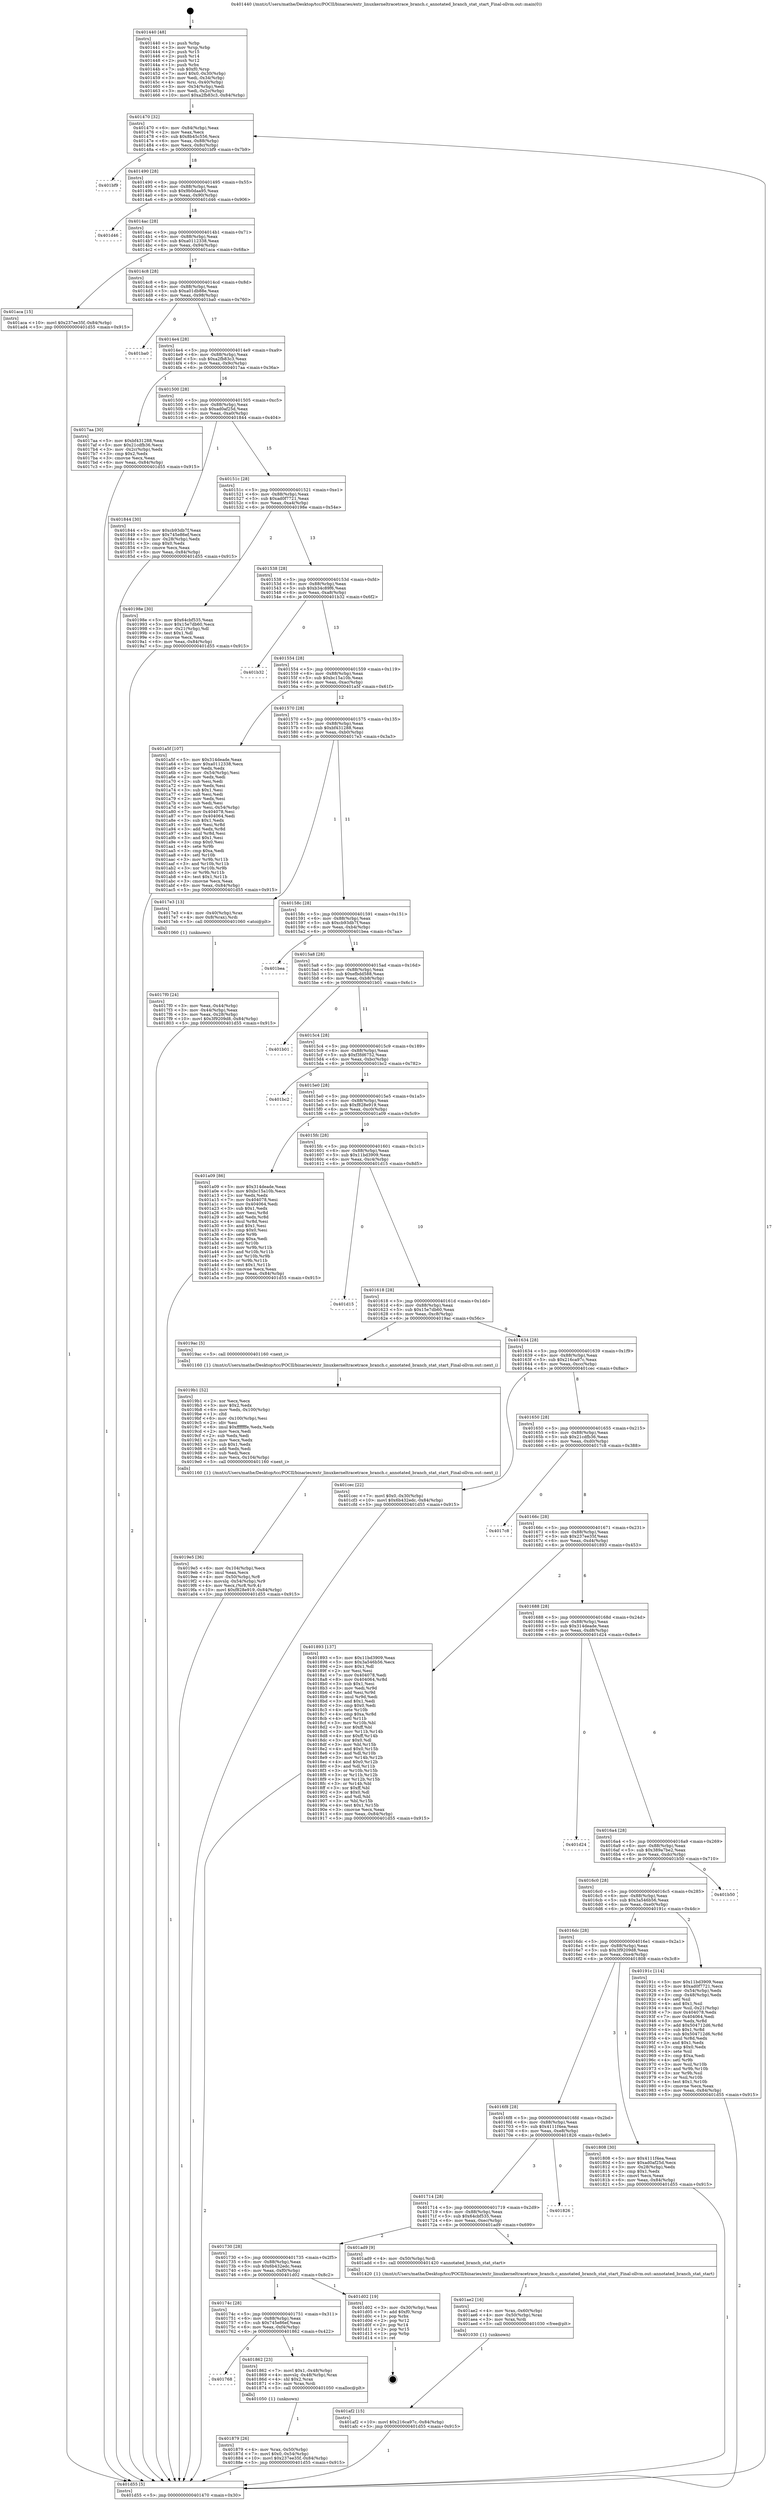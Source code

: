 digraph "0x401440" {
  label = "0x401440 (/mnt/c/Users/mathe/Desktop/tcc/POCII/binaries/extr_linuxkerneltracetrace_branch.c_annotated_branch_stat_start_Final-ollvm.out::main(0))"
  labelloc = "t"
  node[shape=record]

  Entry [label="",width=0.3,height=0.3,shape=circle,fillcolor=black,style=filled]
  "0x401470" [label="{
     0x401470 [32]\l
     | [instrs]\l
     &nbsp;&nbsp;0x401470 \<+6\>: mov -0x84(%rbp),%eax\l
     &nbsp;&nbsp;0x401476 \<+2\>: mov %eax,%ecx\l
     &nbsp;&nbsp;0x401478 \<+6\>: sub $0x8b45c556,%ecx\l
     &nbsp;&nbsp;0x40147e \<+6\>: mov %eax,-0x88(%rbp)\l
     &nbsp;&nbsp;0x401484 \<+6\>: mov %ecx,-0x8c(%rbp)\l
     &nbsp;&nbsp;0x40148a \<+6\>: je 0000000000401bf9 \<main+0x7b9\>\l
  }"]
  "0x401bf9" [label="{
     0x401bf9\l
  }", style=dashed]
  "0x401490" [label="{
     0x401490 [28]\l
     | [instrs]\l
     &nbsp;&nbsp;0x401490 \<+5\>: jmp 0000000000401495 \<main+0x55\>\l
     &nbsp;&nbsp;0x401495 \<+6\>: mov -0x88(%rbp),%eax\l
     &nbsp;&nbsp;0x40149b \<+5\>: sub $0x9b0daa95,%eax\l
     &nbsp;&nbsp;0x4014a0 \<+6\>: mov %eax,-0x90(%rbp)\l
     &nbsp;&nbsp;0x4014a6 \<+6\>: je 0000000000401d46 \<main+0x906\>\l
  }"]
  Exit [label="",width=0.3,height=0.3,shape=circle,fillcolor=black,style=filled,peripheries=2]
  "0x401d46" [label="{
     0x401d46\l
  }", style=dashed]
  "0x4014ac" [label="{
     0x4014ac [28]\l
     | [instrs]\l
     &nbsp;&nbsp;0x4014ac \<+5\>: jmp 00000000004014b1 \<main+0x71\>\l
     &nbsp;&nbsp;0x4014b1 \<+6\>: mov -0x88(%rbp),%eax\l
     &nbsp;&nbsp;0x4014b7 \<+5\>: sub $0xa0112338,%eax\l
     &nbsp;&nbsp;0x4014bc \<+6\>: mov %eax,-0x94(%rbp)\l
     &nbsp;&nbsp;0x4014c2 \<+6\>: je 0000000000401aca \<main+0x68a\>\l
  }"]
  "0x401af2" [label="{
     0x401af2 [15]\l
     | [instrs]\l
     &nbsp;&nbsp;0x401af2 \<+10\>: movl $0x216ca97c,-0x84(%rbp)\l
     &nbsp;&nbsp;0x401afc \<+5\>: jmp 0000000000401d55 \<main+0x915\>\l
  }"]
  "0x401aca" [label="{
     0x401aca [15]\l
     | [instrs]\l
     &nbsp;&nbsp;0x401aca \<+10\>: movl $0x237ee35f,-0x84(%rbp)\l
     &nbsp;&nbsp;0x401ad4 \<+5\>: jmp 0000000000401d55 \<main+0x915\>\l
  }"]
  "0x4014c8" [label="{
     0x4014c8 [28]\l
     | [instrs]\l
     &nbsp;&nbsp;0x4014c8 \<+5\>: jmp 00000000004014cd \<main+0x8d\>\l
     &nbsp;&nbsp;0x4014cd \<+6\>: mov -0x88(%rbp),%eax\l
     &nbsp;&nbsp;0x4014d3 \<+5\>: sub $0xa01db88e,%eax\l
     &nbsp;&nbsp;0x4014d8 \<+6\>: mov %eax,-0x98(%rbp)\l
     &nbsp;&nbsp;0x4014de \<+6\>: je 0000000000401ba0 \<main+0x760\>\l
  }"]
  "0x401ae2" [label="{
     0x401ae2 [16]\l
     | [instrs]\l
     &nbsp;&nbsp;0x401ae2 \<+4\>: mov %rax,-0x60(%rbp)\l
     &nbsp;&nbsp;0x401ae6 \<+4\>: mov -0x50(%rbp),%rax\l
     &nbsp;&nbsp;0x401aea \<+3\>: mov %rax,%rdi\l
     &nbsp;&nbsp;0x401aed \<+5\>: call 0000000000401030 \<free@plt\>\l
     | [calls]\l
     &nbsp;&nbsp;0x401030 \{1\} (unknown)\l
  }"]
  "0x401ba0" [label="{
     0x401ba0\l
  }", style=dashed]
  "0x4014e4" [label="{
     0x4014e4 [28]\l
     | [instrs]\l
     &nbsp;&nbsp;0x4014e4 \<+5\>: jmp 00000000004014e9 \<main+0xa9\>\l
     &nbsp;&nbsp;0x4014e9 \<+6\>: mov -0x88(%rbp),%eax\l
     &nbsp;&nbsp;0x4014ef \<+5\>: sub $0xa2fb83c3,%eax\l
     &nbsp;&nbsp;0x4014f4 \<+6\>: mov %eax,-0x9c(%rbp)\l
     &nbsp;&nbsp;0x4014fa \<+6\>: je 00000000004017aa \<main+0x36a\>\l
  }"]
  "0x4019e5" [label="{
     0x4019e5 [36]\l
     | [instrs]\l
     &nbsp;&nbsp;0x4019e5 \<+6\>: mov -0x104(%rbp),%ecx\l
     &nbsp;&nbsp;0x4019eb \<+3\>: imul %eax,%ecx\l
     &nbsp;&nbsp;0x4019ee \<+4\>: mov -0x50(%rbp),%r8\l
     &nbsp;&nbsp;0x4019f2 \<+4\>: movslq -0x54(%rbp),%r9\l
     &nbsp;&nbsp;0x4019f6 \<+4\>: mov %ecx,(%r8,%r9,4)\l
     &nbsp;&nbsp;0x4019fa \<+10\>: movl $0xf828e919,-0x84(%rbp)\l
     &nbsp;&nbsp;0x401a04 \<+5\>: jmp 0000000000401d55 \<main+0x915\>\l
  }"]
  "0x4017aa" [label="{
     0x4017aa [30]\l
     | [instrs]\l
     &nbsp;&nbsp;0x4017aa \<+5\>: mov $0xbf431288,%eax\l
     &nbsp;&nbsp;0x4017af \<+5\>: mov $0x21cdfb36,%ecx\l
     &nbsp;&nbsp;0x4017b4 \<+3\>: mov -0x2c(%rbp),%edx\l
     &nbsp;&nbsp;0x4017b7 \<+3\>: cmp $0x2,%edx\l
     &nbsp;&nbsp;0x4017ba \<+3\>: cmovne %ecx,%eax\l
     &nbsp;&nbsp;0x4017bd \<+6\>: mov %eax,-0x84(%rbp)\l
     &nbsp;&nbsp;0x4017c3 \<+5\>: jmp 0000000000401d55 \<main+0x915\>\l
  }"]
  "0x401500" [label="{
     0x401500 [28]\l
     | [instrs]\l
     &nbsp;&nbsp;0x401500 \<+5\>: jmp 0000000000401505 \<main+0xc5\>\l
     &nbsp;&nbsp;0x401505 \<+6\>: mov -0x88(%rbp),%eax\l
     &nbsp;&nbsp;0x40150b \<+5\>: sub $0xad0af25d,%eax\l
     &nbsp;&nbsp;0x401510 \<+6\>: mov %eax,-0xa0(%rbp)\l
     &nbsp;&nbsp;0x401516 \<+6\>: je 0000000000401844 \<main+0x404\>\l
  }"]
  "0x401d55" [label="{
     0x401d55 [5]\l
     | [instrs]\l
     &nbsp;&nbsp;0x401d55 \<+5\>: jmp 0000000000401470 \<main+0x30\>\l
  }"]
  "0x401440" [label="{
     0x401440 [48]\l
     | [instrs]\l
     &nbsp;&nbsp;0x401440 \<+1\>: push %rbp\l
     &nbsp;&nbsp;0x401441 \<+3\>: mov %rsp,%rbp\l
     &nbsp;&nbsp;0x401444 \<+2\>: push %r15\l
     &nbsp;&nbsp;0x401446 \<+2\>: push %r14\l
     &nbsp;&nbsp;0x401448 \<+2\>: push %r12\l
     &nbsp;&nbsp;0x40144a \<+1\>: push %rbx\l
     &nbsp;&nbsp;0x40144b \<+7\>: sub $0xf0,%rsp\l
     &nbsp;&nbsp;0x401452 \<+7\>: movl $0x0,-0x30(%rbp)\l
     &nbsp;&nbsp;0x401459 \<+3\>: mov %edi,-0x34(%rbp)\l
     &nbsp;&nbsp;0x40145c \<+4\>: mov %rsi,-0x40(%rbp)\l
     &nbsp;&nbsp;0x401460 \<+3\>: mov -0x34(%rbp),%edi\l
     &nbsp;&nbsp;0x401463 \<+3\>: mov %edi,-0x2c(%rbp)\l
     &nbsp;&nbsp;0x401466 \<+10\>: movl $0xa2fb83c3,-0x84(%rbp)\l
  }"]
  "0x4019b1" [label="{
     0x4019b1 [52]\l
     | [instrs]\l
     &nbsp;&nbsp;0x4019b1 \<+2\>: xor %ecx,%ecx\l
     &nbsp;&nbsp;0x4019b3 \<+5\>: mov $0x2,%edx\l
     &nbsp;&nbsp;0x4019b8 \<+6\>: mov %edx,-0x100(%rbp)\l
     &nbsp;&nbsp;0x4019be \<+1\>: cltd\l
     &nbsp;&nbsp;0x4019bf \<+6\>: mov -0x100(%rbp),%esi\l
     &nbsp;&nbsp;0x4019c5 \<+2\>: idiv %esi\l
     &nbsp;&nbsp;0x4019c7 \<+6\>: imul $0xfffffffe,%edx,%edx\l
     &nbsp;&nbsp;0x4019cd \<+2\>: mov %ecx,%edi\l
     &nbsp;&nbsp;0x4019cf \<+2\>: sub %edx,%edi\l
     &nbsp;&nbsp;0x4019d1 \<+2\>: mov %ecx,%edx\l
     &nbsp;&nbsp;0x4019d3 \<+3\>: sub $0x1,%edx\l
     &nbsp;&nbsp;0x4019d6 \<+2\>: add %edx,%edi\l
     &nbsp;&nbsp;0x4019d8 \<+2\>: sub %edi,%ecx\l
     &nbsp;&nbsp;0x4019da \<+6\>: mov %ecx,-0x104(%rbp)\l
     &nbsp;&nbsp;0x4019e0 \<+5\>: call 0000000000401160 \<next_i\>\l
     | [calls]\l
     &nbsp;&nbsp;0x401160 \{1\} (/mnt/c/Users/mathe/Desktop/tcc/POCII/binaries/extr_linuxkerneltracetrace_branch.c_annotated_branch_stat_start_Final-ollvm.out::next_i)\l
  }"]
  "0x401844" [label="{
     0x401844 [30]\l
     | [instrs]\l
     &nbsp;&nbsp;0x401844 \<+5\>: mov $0xcb93db7f,%eax\l
     &nbsp;&nbsp;0x401849 \<+5\>: mov $0x745e86ef,%ecx\l
     &nbsp;&nbsp;0x40184e \<+3\>: mov -0x28(%rbp),%edx\l
     &nbsp;&nbsp;0x401851 \<+3\>: cmp $0x0,%edx\l
     &nbsp;&nbsp;0x401854 \<+3\>: cmove %ecx,%eax\l
     &nbsp;&nbsp;0x401857 \<+6\>: mov %eax,-0x84(%rbp)\l
     &nbsp;&nbsp;0x40185d \<+5\>: jmp 0000000000401d55 \<main+0x915\>\l
  }"]
  "0x40151c" [label="{
     0x40151c [28]\l
     | [instrs]\l
     &nbsp;&nbsp;0x40151c \<+5\>: jmp 0000000000401521 \<main+0xe1\>\l
     &nbsp;&nbsp;0x401521 \<+6\>: mov -0x88(%rbp),%eax\l
     &nbsp;&nbsp;0x401527 \<+5\>: sub $0xad0f7721,%eax\l
     &nbsp;&nbsp;0x40152c \<+6\>: mov %eax,-0xa4(%rbp)\l
     &nbsp;&nbsp;0x401532 \<+6\>: je 000000000040198e \<main+0x54e\>\l
  }"]
  "0x401879" [label="{
     0x401879 [26]\l
     | [instrs]\l
     &nbsp;&nbsp;0x401879 \<+4\>: mov %rax,-0x50(%rbp)\l
     &nbsp;&nbsp;0x40187d \<+7\>: movl $0x0,-0x54(%rbp)\l
     &nbsp;&nbsp;0x401884 \<+10\>: movl $0x237ee35f,-0x84(%rbp)\l
     &nbsp;&nbsp;0x40188e \<+5\>: jmp 0000000000401d55 \<main+0x915\>\l
  }"]
  "0x40198e" [label="{
     0x40198e [30]\l
     | [instrs]\l
     &nbsp;&nbsp;0x40198e \<+5\>: mov $0x64cbf535,%eax\l
     &nbsp;&nbsp;0x401993 \<+5\>: mov $0x15e7db60,%ecx\l
     &nbsp;&nbsp;0x401998 \<+3\>: mov -0x21(%rbp),%dl\l
     &nbsp;&nbsp;0x40199b \<+3\>: test $0x1,%dl\l
     &nbsp;&nbsp;0x40199e \<+3\>: cmovne %ecx,%eax\l
     &nbsp;&nbsp;0x4019a1 \<+6\>: mov %eax,-0x84(%rbp)\l
     &nbsp;&nbsp;0x4019a7 \<+5\>: jmp 0000000000401d55 \<main+0x915\>\l
  }"]
  "0x401538" [label="{
     0x401538 [28]\l
     | [instrs]\l
     &nbsp;&nbsp;0x401538 \<+5\>: jmp 000000000040153d \<main+0xfd\>\l
     &nbsp;&nbsp;0x40153d \<+6\>: mov -0x88(%rbp),%eax\l
     &nbsp;&nbsp;0x401543 \<+5\>: sub $0xb34c89f6,%eax\l
     &nbsp;&nbsp;0x401548 \<+6\>: mov %eax,-0xa8(%rbp)\l
     &nbsp;&nbsp;0x40154e \<+6\>: je 0000000000401b32 \<main+0x6f2\>\l
  }"]
  "0x401768" [label="{
     0x401768\l
  }", style=dashed]
  "0x401b32" [label="{
     0x401b32\l
  }", style=dashed]
  "0x401554" [label="{
     0x401554 [28]\l
     | [instrs]\l
     &nbsp;&nbsp;0x401554 \<+5\>: jmp 0000000000401559 \<main+0x119\>\l
     &nbsp;&nbsp;0x401559 \<+6\>: mov -0x88(%rbp),%eax\l
     &nbsp;&nbsp;0x40155f \<+5\>: sub $0xbc15a10b,%eax\l
     &nbsp;&nbsp;0x401564 \<+6\>: mov %eax,-0xac(%rbp)\l
     &nbsp;&nbsp;0x40156a \<+6\>: je 0000000000401a5f \<main+0x61f\>\l
  }"]
  "0x401862" [label="{
     0x401862 [23]\l
     | [instrs]\l
     &nbsp;&nbsp;0x401862 \<+7\>: movl $0x1,-0x48(%rbp)\l
     &nbsp;&nbsp;0x401869 \<+4\>: movslq -0x48(%rbp),%rax\l
     &nbsp;&nbsp;0x40186d \<+4\>: shl $0x2,%rax\l
     &nbsp;&nbsp;0x401871 \<+3\>: mov %rax,%rdi\l
     &nbsp;&nbsp;0x401874 \<+5\>: call 0000000000401050 \<malloc@plt\>\l
     | [calls]\l
     &nbsp;&nbsp;0x401050 \{1\} (unknown)\l
  }"]
  "0x401a5f" [label="{
     0x401a5f [107]\l
     | [instrs]\l
     &nbsp;&nbsp;0x401a5f \<+5\>: mov $0x314deade,%eax\l
     &nbsp;&nbsp;0x401a64 \<+5\>: mov $0xa0112338,%ecx\l
     &nbsp;&nbsp;0x401a69 \<+2\>: xor %edx,%edx\l
     &nbsp;&nbsp;0x401a6b \<+3\>: mov -0x54(%rbp),%esi\l
     &nbsp;&nbsp;0x401a6e \<+2\>: mov %edx,%edi\l
     &nbsp;&nbsp;0x401a70 \<+2\>: sub %esi,%edi\l
     &nbsp;&nbsp;0x401a72 \<+2\>: mov %edx,%esi\l
     &nbsp;&nbsp;0x401a74 \<+3\>: sub $0x1,%esi\l
     &nbsp;&nbsp;0x401a77 \<+2\>: add %esi,%edi\l
     &nbsp;&nbsp;0x401a79 \<+2\>: mov %edx,%esi\l
     &nbsp;&nbsp;0x401a7b \<+2\>: sub %edi,%esi\l
     &nbsp;&nbsp;0x401a7d \<+3\>: mov %esi,-0x54(%rbp)\l
     &nbsp;&nbsp;0x401a80 \<+7\>: mov 0x404078,%esi\l
     &nbsp;&nbsp;0x401a87 \<+7\>: mov 0x404064,%edi\l
     &nbsp;&nbsp;0x401a8e \<+3\>: sub $0x1,%edx\l
     &nbsp;&nbsp;0x401a91 \<+3\>: mov %esi,%r8d\l
     &nbsp;&nbsp;0x401a94 \<+3\>: add %edx,%r8d\l
     &nbsp;&nbsp;0x401a97 \<+4\>: imul %r8d,%esi\l
     &nbsp;&nbsp;0x401a9b \<+3\>: and $0x1,%esi\l
     &nbsp;&nbsp;0x401a9e \<+3\>: cmp $0x0,%esi\l
     &nbsp;&nbsp;0x401aa1 \<+4\>: sete %r9b\l
     &nbsp;&nbsp;0x401aa5 \<+3\>: cmp $0xa,%edi\l
     &nbsp;&nbsp;0x401aa8 \<+4\>: setl %r10b\l
     &nbsp;&nbsp;0x401aac \<+3\>: mov %r9b,%r11b\l
     &nbsp;&nbsp;0x401aaf \<+3\>: and %r10b,%r11b\l
     &nbsp;&nbsp;0x401ab2 \<+3\>: xor %r10b,%r9b\l
     &nbsp;&nbsp;0x401ab5 \<+3\>: or %r9b,%r11b\l
     &nbsp;&nbsp;0x401ab8 \<+4\>: test $0x1,%r11b\l
     &nbsp;&nbsp;0x401abc \<+3\>: cmovne %ecx,%eax\l
     &nbsp;&nbsp;0x401abf \<+6\>: mov %eax,-0x84(%rbp)\l
     &nbsp;&nbsp;0x401ac5 \<+5\>: jmp 0000000000401d55 \<main+0x915\>\l
  }"]
  "0x401570" [label="{
     0x401570 [28]\l
     | [instrs]\l
     &nbsp;&nbsp;0x401570 \<+5\>: jmp 0000000000401575 \<main+0x135\>\l
     &nbsp;&nbsp;0x401575 \<+6\>: mov -0x88(%rbp),%eax\l
     &nbsp;&nbsp;0x40157b \<+5\>: sub $0xbf431288,%eax\l
     &nbsp;&nbsp;0x401580 \<+6\>: mov %eax,-0xb0(%rbp)\l
     &nbsp;&nbsp;0x401586 \<+6\>: je 00000000004017e3 \<main+0x3a3\>\l
  }"]
  "0x40174c" [label="{
     0x40174c [28]\l
     | [instrs]\l
     &nbsp;&nbsp;0x40174c \<+5\>: jmp 0000000000401751 \<main+0x311\>\l
     &nbsp;&nbsp;0x401751 \<+6\>: mov -0x88(%rbp),%eax\l
     &nbsp;&nbsp;0x401757 \<+5\>: sub $0x745e86ef,%eax\l
     &nbsp;&nbsp;0x40175c \<+6\>: mov %eax,-0xf4(%rbp)\l
     &nbsp;&nbsp;0x401762 \<+6\>: je 0000000000401862 \<main+0x422\>\l
  }"]
  "0x4017e3" [label="{
     0x4017e3 [13]\l
     | [instrs]\l
     &nbsp;&nbsp;0x4017e3 \<+4\>: mov -0x40(%rbp),%rax\l
     &nbsp;&nbsp;0x4017e7 \<+4\>: mov 0x8(%rax),%rdi\l
     &nbsp;&nbsp;0x4017eb \<+5\>: call 0000000000401060 \<atoi@plt\>\l
     | [calls]\l
     &nbsp;&nbsp;0x401060 \{1\} (unknown)\l
  }"]
  "0x40158c" [label="{
     0x40158c [28]\l
     | [instrs]\l
     &nbsp;&nbsp;0x40158c \<+5\>: jmp 0000000000401591 \<main+0x151\>\l
     &nbsp;&nbsp;0x401591 \<+6\>: mov -0x88(%rbp),%eax\l
     &nbsp;&nbsp;0x401597 \<+5\>: sub $0xcb93db7f,%eax\l
     &nbsp;&nbsp;0x40159c \<+6\>: mov %eax,-0xb4(%rbp)\l
     &nbsp;&nbsp;0x4015a2 \<+6\>: je 0000000000401bea \<main+0x7aa\>\l
  }"]
  "0x4017f0" [label="{
     0x4017f0 [24]\l
     | [instrs]\l
     &nbsp;&nbsp;0x4017f0 \<+3\>: mov %eax,-0x44(%rbp)\l
     &nbsp;&nbsp;0x4017f3 \<+3\>: mov -0x44(%rbp),%eax\l
     &nbsp;&nbsp;0x4017f6 \<+3\>: mov %eax,-0x28(%rbp)\l
     &nbsp;&nbsp;0x4017f9 \<+10\>: movl $0x3f9209d8,-0x84(%rbp)\l
     &nbsp;&nbsp;0x401803 \<+5\>: jmp 0000000000401d55 \<main+0x915\>\l
  }"]
  "0x401d02" [label="{
     0x401d02 [19]\l
     | [instrs]\l
     &nbsp;&nbsp;0x401d02 \<+3\>: mov -0x30(%rbp),%eax\l
     &nbsp;&nbsp;0x401d05 \<+7\>: add $0xf0,%rsp\l
     &nbsp;&nbsp;0x401d0c \<+1\>: pop %rbx\l
     &nbsp;&nbsp;0x401d0d \<+2\>: pop %r12\l
     &nbsp;&nbsp;0x401d0f \<+2\>: pop %r14\l
     &nbsp;&nbsp;0x401d11 \<+2\>: pop %r15\l
     &nbsp;&nbsp;0x401d13 \<+1\>: pop %rbp\l
     &nbsp;&nbsp;0x401d14 \<+1\>: ret\l
  }"]
  "0x401bea" [label="{
     0x401bea\l
  }", style=dashed]
  "0x4015a8" [label="{
     0x4015a8 [28]\l
     | [instrs]\l
     &nbsp;&nbsp;0x4015a8 \<+5\>: jmp 00000000004015ad \<main+0x16d\>\l
     &nbsp;&nbsp;0x4015ad \<+6\>: mov -0x88(%rbp),%eax\l
     &nbsp;&nbsp;0x4015b3 \<+5\>: sub $0xefbdd588,%eax\l
     &nbsp;&nbsp;0x4015b8 \<+6\>: mov %eax,-0xb8(%rbp)\l
     &nbsp;&nbsp;0x4015be \<+6\>: je 0000000000401b01 \<main+0x6c1\>\l
  }"]
  "0x401730" [label="{
     0x401730 [28]\l
     | [instrs]\l
     &nbsp;&nbsp;0x401730 \<+5\>: jmp 0000000000401735 \<main+0x2f5\>\l
     &nbsp;&nbsp;0x401735 \<+6\>: mov -0x88(%rbp),%eax\l
     &nbsp;&nbsp;0x40173b \<+5\>: sub $0x6b432edc,%eax\l
     &nbsp;&nbsp;0x401740 \<+6\>: mov %eax,-0xf0(%rbp)\l
     &nbsp;&nbsp;0x401746 \<+6\>: je 0000000000401d02 \<main+0x8c2\>\l
  }"]
  "0x401b01" [label="{
     0x401b01\l
  }", style=dashed]
  "0x4015c4" [label="{
     0x4015c4 [28]\l
     | [instrs]\l
     &nbsp;&nbsp;0x4015c4 \<+5\>: jmp 00000000004015c9 \<main+0x189\>\l
     &nbsp;&nbsp;0x4015c9 \<+6\>: mov -0x88(%rbp),%eax\l
     &nbsp;&nbsp;0x4015cf \<+5\>: sub $0xf3fd6752,%eax\l
     &nbsp;&nbsp;0x4015d4 \<+6\>: mov %eax,-0xbc(%rbp)\l
     &nbsp;&nbsp;0x4015da \<+6\>: je 0000000000401bc2 \<main+0x782\>\l
  }"]
  "0x401ad9" [label="{
     0x401ad9 [9]\l
     | [instrs]\l
     &nbsp;&nbsp;0x401ad9 \<+4\>: mov -0x50(%rbp),%rdi\l
     &nbsp;&nbsp;0x401add \<+5\>: call 0000000000401420 \<annotated_branch_stat_start\>\l
     | [calls]\l
     &nbsp;&nbsp;0x401420 \{1\} (/mnt/c/Users/mathe/Desktop/tcc/POCII/binaries/extr_linuxkerneltracetrace_branch.c_annotated_branch_stat_start_Final-ollvm.out::annotated_branch_stat_start)\l
  }"]
  "0x401bc2" [label="{
     0x401bc2\l
  }", style=dashed]
  "0x4015e0" [label="{
     0x4015e0 [28]\l
     | [instrs]\l
     &nbsp;&nbsp;0x4015e0 \<+5\>: jmp 00000000004015e5 \<main+0x1a5\>\l
     &nbsp;&nbsp;0x4015e5 \<+6\>: mov -0x88(%rbp),%eax\l
     &nbsp;&nbsp;0x4015eb \<+5\>: sub $0xf828e919,%eax\l
     &nbsp;&nbsp;0x4015f0 \<+6\>: mov %eax,-0xc0(%rbp)\l
     &nbsp;&nbsp;0x4015f6 \<+6\>: je 0000000000401a09 \<main+0x5c9\>\l
  }"]
  "0x401714" [label="{
     0x401714 [28]\l
     | [instrs]\l
     &nbsp;&nbsp;0x401714 \<+5\>: jmp 0000000000401719 \<main+0x2d9\>\l
     &nbsp;&nbsp;0x401719 \<+6\>: mov -0x88(%rbp),%eax\l
     &nbsp;&nbsp;0x40171f \<+5\>: sub $0x64cbf535,%eax\l
     &nbsp;&nbsp;0x401724 \<+6\>: mov %eax,-0xec(%rbp)\l
     &nbsp;&nbsp;0x40172a \<+6\>: je 0000000000401ad9 \<main+0x699\>\l
  }"]
  "0x401a09" [label="{
     0x401a09 [86]\l
     | [instrs]\l
     &nbsp;&nbsp;0x401a09 \<+5\>: mov $0x314deade,%eax\l
     &nbsp;&nbsp;0x401a0e \<+5\>: mov $0xbc15a10b,%ecx\l
     &nbsp;&nbsp;0x401a13 \<+2\>: xor %edx,%edx\l
     &nbsp;&nbsp;0x401a15 \<+7\>: mov 0x404078,%esi\l
     &nbsp;&nbsp;0x401a1c \<+7\>: mov 0x404064,%edi\l
     &nbsp;&nbsp;0x401a23 \<+3\>: sub $0x1,%edx\l
     &nbsp;&nbsp;0x401a26 \<+3\>: mov %esi,%r8d\l
     &nbsp;&nbsp;0x401a29 \<+3\>: add %edx,%r8d\l
     &nbsp;&nbsp;0x401a2c \<+4\>: imul %r8d,%esi\l
     &nbsp;&nbsp;0x401a30 \<+3\>: and $0x1,%esi\l
     &nbsp;&nbsp;0x401a33 \<+3\>: cmp $0x0,%esi\l
     &nbsp;&nbsp;0x401a36 \<+4\>: sete %r9b\l
     &nbsp;&nbsp;0x401a3a \<+3\>: cmp $0xa,%edi\l
     &nbsp;&nbsp;0x401a3d \<+4\>: setl %r10b\l
     &nbsp;&nbsp;0x401a41 \<+3\>: mov %r9b,%r11b\l
     &nbsp;&nbsp;0x401a44 \<+3\>: and %r10b,%r11b\l
     &nbsp;&nbsp;0x401a47 \<+3\>: xor %r10b,%r9b\l
     &nbsp;&nbsp;0x401a4a \<+3\>: or %r9b,%r11b\l
     &nbsp;&nbsp;0x401a4d \<+4\>: test $0x1,%r11b\l
     &nbsp;&nbsp;0x401a51 \<+3\>: cmovne %ecx,%eax\l
     &nbsp;&nbsp;0x401a54 \<+6\>: mov %eax,-0x84(%rbp)\l
     &nbsp;&nbsp;0x401a5a \<+5\>: jmp 0000000000401d55 \<main+0x915\>\l
  }"]
  "0x4015fc" [label="{
     0x4015fc [28]\l
     | [instrs]\l
     &nbsp;&nbsp;0x4015fc \<+5\>: jmp 0000000000401601 \<main+0x1c1\>\l
     &nbsp;&nbsp;0x401601 \<+6\>: mov -0x88(%rbp),%eax\l
     &nbsp;&nbsp;0x401607 \<+5\>: sub $0x11bd3909,%eax\l
     &nbsp;&nbsp;0x40160c \<+6\>: mov %eax,-0xc4(%rbp)\l
     &nbsp;&nbsp;0x401612 \<+6\>: je 0000000000401d15 \<main+0x8d5\>\l
  }"]
  "0x401826" [label="{
     0x401826\l
  }", style=dashed]
  "0x401d15" [label="{
     0x401d15\l
  }", style=dashed]
  "0x401618" [label="{
     0x401618 [28]\l
     | [instrs]\l
     &nbsp;&nbsp;0x401618 \<+5\>: jmp 000000000040161d \<main+0x1dd\>\l
     &nbsp;&nbsp;0x40161d \<+6\>: mov -0x88(%rbp),%eax\l
     &nbsp;&nbsp;0x401623 \<+5\>: sub $0x15e7db60,%eax\l
     &nbsp;&nbsp;0x401628 \<+6\>: mov %eax,-0xc8(%rbp)\l
     &nbsp;&nbsp;0x40162e \<+6\>: je 00000000004019ac \<main+0x56c\>\l
  }"]
  "0x4016f8" [label="{
     0x4016f8 [28]\l
     | [instrs]\l
     &nbsp;&nbsp;0x4016f8 \<+5\>: jmp 00000000004016fd \<main+0x2bd\>\l
     &nbsp;&nbsp;0x4016fd \<+6\>: mov -0x88(%rbp),%eax\l
     &nbsp;&nbsp;0x401703 \<+5\>: sub $0x4111f4ea,%eax\l
     &nbsp;&nbsp;0x401708 \<+6\>: mov %eax,-0xe8(%rbp)\l
     &nbsp;&nbsp;0x40170e \<+6\>: je 0000000000401826 \<main+0x3e6\>\l
  }"]
  "0x4019ac" [label="{
     0x4019ac [5]\l
     | [instrs]\l
     &nbsp;&nbsp;0x4019ac \<+5\>: call 0000000000401160 \<next_i\>\l
     | [calls]\l
     &nbsp;&nbsp;0x401160 \{1\} (/mnt/c/Users/mathe/Desktop/tcc/POCII/binaries/extr_linuxkerneltracetrace_branch.c_annotated_branch_stat_start_Final-ollvm.out::next_i)\l
  }"]
  "0x401634" [label="{
     0x401634 [28]\l
     | [instrs]\l
     &nbsp;&nbsp;0x401634 \<+5\>: jmp 0000000000401639 \<main+0x1f9\>\l
     &nbsp;&nbsp;0x401639 \<+6\>: mov -0x88(%rbp),%eax\l
     &nbsp;&nbsp;0x40163f \<+5\>: sub $0x216ca97c,%eax\l
     &nbsp;&nbsp;0x401644 \<+6\>: mov %eax,-0xcc(%rbp)\l
     &nbsp;&nbsp;0x40164a \<+6\>: je 0000000000401cec \<main+0x8ac\>\l
  }"]
  "0x401808" [label="{
     0x401808 [30]\l
     | [instrs]\l
     &nbsp;&nbsp;0x401808 \<+5\>: mov $0x4111f4ea,%eax\l
     &nbsp;&nbsp;0x40180d \<+5\>: mov $0xad0af25d,%ecx\l
     &nbsp;&nbsp;0x401812 \<+3\>: mov -0x28(%rbp),%edx\l
     &nbsp;&nbsp;0x401815 \<+3\>: cmp $0x1,%edx\l
     &nbsp;&nbsp;0x401818 \<+3\>: cmovl %ecx,%eax\l
     &nbsp;&nbsp;0x40181b \<+6\>: mov %eax,-0x84(%rbp)\l
     &nbsp;&nbsp;0x401821 \<+5\>: jmp 0000000000401d55 \<main+0x915\>\l
  }"]
  "0x401cec" [label="{
     0x401cec [22]\l
     | [instrs]\l
     &nbsp;&nbsp;0x401cec \<+7\>: movl $0x0,-0x30(%rbp)\l
     &nbsp;&nbsp;0x401cf3 \<+10\>: movl $0x6b432edc,-0x84(%rbp)\l
     &nbsp;&nbsp;0x401cfd \<+5\>: jmp 0000000000401d55 \<main+0x915\>\l
  }"]
  "0x401650" [label="{
     0x401650 [28]\l
     | [instrs]\l
     &nbsp;&nbsp;0x401650 \<+5\>: jmp 0000000000401655 \<main+0x215\>\l
     &nbsp;&nbsp;0x401655 \<+6\>: mov -0x88(%rbp),%eax\l
     &nbsp;&nbsp;0x40165b \<+5\>: sub $0x21cdfb36,%eax\l
     &nbsp;&nbsp;0x401660 \<+6\>: mov %eax,-0xd0(%rbp)\l
     &nbsp;&nbsp;0x401666 \<+6\>: je 00000000004017c8 \<main+0x388\>\l
  }"]
  "0x4016dc" [label="{
     0x4016dc [28]\l
     | [instrs]\l
     &nbsp;&nbsp;0x4016dc \<+5\>: jmp 00000000004016e1 \<main+0x2a1\>\l
     &nbsp;&nbsp;0x4016e1 \<+6\>: mov -0x88(%rbp),%eax\l
     &nbsp;&nbsp;0x4016e7 \<+5\>: sub $0x3f9209d8,%eax\l
     &nbsp;&nbsp;0x4016ec \<+6\>: mov %eax,-0xe4(%rbp)\l
     &nbsp;&nbsp;0x4016f2 \<+6\>: je 0000000000401808 \<main+0x3c8\>\l
  }"]
  "0x4017c8" [label="{
     0x4017c8\l
  }", style=dashed]
  "0x40166c" [label="{
     0x40166c [28]\l
     | [instrs]\l
     &nbsp;&nbsp;0x40166c \<+5\>: jmp 0000000000401671 \<main+0x231\>\l
     &nbsp;&nbsp;0x401671 \<+6\>: mov -0x88(%rbp),%eax\l
     &nbsp;&nbsp;0x401677 \<+5\>: sub $0x237ee35f,%eax\l
     &nbsp;&nbsp;0x40167c \<+6\>: mov %eax,-0xd4(%rbp)\l
     &nbsp;&nbsp;0x401682 \<+6\>: je 0000000000401893 \<main+0x453\>\l
  }"]
  "0x40191c" [label="{
     0x40191c [114]\l
     | [instrs]\l
     &nbsp;&nbsp;0x40191c \<+5\>: mov $0x11bd3909,%eax\l
     &nbsp;&nbsp;0x401921 \<+5\>: mov $0xad0f7721,%ecx\l
     &nbsp;&nbsp;0x401926 \<+3\>: mov -0x54(%rbp),%edx\l
     &nbsp;&nbsp;0x401929 \<+3\>: cmp -0x48(%rbp),%edx\l
     &nbsp;&nbsp;0x40192c \<+4\>: setl %sil\l
     &nbsp;&nbsp;0x401930 \<+4\>: and $0x1,%sil\l
     &nbsp;&nbsp;0x401934 \<+4\>: mov %sil,-0x21(%rbp)\l
     &nbsp;&nbsp;0x401938 \<+7\>: mov 0x404078,%edx\l
     &nbsp;&nbsp;0x40193f \<+7\>: mov 0x404064,%edi\l
     &nbsp;&nbsp;0x401946 \<+3\>: mov %edx,%r8d\l
     &nbsp;&nbsp;0x401949 \<+7\>: add $0x504712d6,%r8d\l
     &nbsp;&nbsp;0x401950 \<+4\>: sub $0x1,%r8d\l
     &nbsp;&nbsp;0x401954 \<+7\>: sub $0x504712d6,%r8d\l
     &nbsp;&nbsp;0x40195b \<+4\>: imul %r8d,%edx\l
     &nbsp;&nbsp;0x40195f \<+3\>: and $0x1,%edx\l
     &nbsp;&nbsp;0x401962 \<+3\>: cmp $0x0,%edx\l
     &nbsp;&nbsp;0x401965 \<+4\>: sete %sil\l
     &nbsp;&nbsp;0x401969 \<+3\>: cmp $0xa,%edi\l
     &nbsp;&nbsp;0x40196c \<+4\>: setl %r9b\l
     &nbsp;&nbsp;0x401970 \<+3\>: mov %sil,%r10b\l
     &nbsp;&nbsp;0x401973 \<+3\>: and %r9b,%r10b\l
     &nbsp;&nbsp;0x401976 \<+3\>: xor %r9b,%sil\l
     &nbsp;&nbsp;0x401979 \<+3\>: or %sil,%r10b\l
     &nbsp;&nbsp;0x40197c \<+4\>: test $0x1,%r10b\l
     &nbsp;&nbsp;0x401980 \<+3\>: cmovne %ecx,%eax\l
     &nbsp;&nbsp;0x401983 \<+6\>: mov %eax,-0x84(%rbp)\l
     &nbsp;&nbsp;0x401989 \<+5\>: jmp 0000000000401d55 \<main+0x915\>\l
  }"]
  "0x401893" [label="{
     0x401893 [137]\l
     | [instrs]\l
     &nbsp;&nbsp;0x401893 \<+5\>: mov $0x11bd3909,%eax\l
     &nbsp;&nbsp;0x401898 \<+5\>: mov $0x3a546b56,%ecx\l
     &nbsp;&nbsp;0x40189d \<+2\>: mov $0x1,%dl\l
     &nbsp;&nbsp;0x40189f \<+2\>: xor %esi,%esi\l
     &nbsp;&nbsp;0x4018a1 \<+7\>: mov 0x404078,%edi\l
     &nbsp;&nbsp;0x4018a8 \<+8\>: mov 0x404064,%r8d\l
     &nbsp;&nbsp;0x4018b0 \<+3\>: sub $0x1,%esi\l
     &nbsp;&nbsp;0x4018b3 \<+3\>: mov %edi,%r9d\l
     &nbsp;&nbsp;0x4018b6 \<+3\>: add %esi,%r9d\l
     &nbsp;&nbsp;0x4018b9 \<+4\>: imul %r9d,%edi\l
     &nbsp;&nbsp;0x4018bd \<+3\>: and $0x1,%edi\l
     &nbsp;&nbsp;0x4018c0 \<+3\>: cmp $0x0,%edi\l
     &nbsp;&nbsp;0x4018c3 \<+4\>: sete %r10b\l
     &nbsp;&nbsp;0x4018c7 \<+4\>: cmp $0xa,%r8d\l
     &nbsp;&nbsp;0x4018cb \<+4\>: setl %r11b\l
     &nbsp;&nbsp;0x4018cf \<+3\>: mov %r10b,%bl\l
     &nbsp;&nbsp;0x4018d2 \<+3\>: xor $0xff,%bl\l
     &nbsp;&nbsp;0x4018d5 \<+3\>: mov %r11b,%r14b\l
     &nbsp;&nbsp;0x4018d8 \<+4\>: xor $0xff,%r14b\l
     &nbsp;&nbsp;0x4018dc \<+3\>: xor $0x0,%dl\l
     &nbsp;&nbsp;0x4018df \<+3\>: mov %bl,%r15b\l
     &nbsp;&nbsp;0x4018e2 \<+4\>: and $0x0,%r15b\l
     &nbsp;&nbsp;0x4018e6 \<+3\>: and %dl,%r10b\l
     &nbsp;&nbsp;0x4018e9 \<+3\>: mov %r14b,%r12b\l
     &nbsp;&nbsp;0x4018ec \<+4\>: and $0x0,%r12b\l
     &nbsp;&nbsp;0x4018f0 \<+3\>: and %dl,%r11b\l
     &nbsp;&nbsp;0x4018f3 \<+3\>: or %r10b,%r15b\l
     &nbsp;&nbsp;0x4018f6 \<+3\>: or %r11b,%r12b\l
     &nbsp;&nbsp;0x4018f9 \<+3\>: xor %r12b,%r15b\l
     &nbsp;&nbsp;0x4018fc \<+3\>: or %r14b,%bl\l
     &nbsp;&nbsp;0x4018ff \<+3\>: xor $0xff,%bl\l
     &nbsp;&nbsp;0x401902 \<+3\>: or $0x0,%dl\l
     &nbsp;&nbsp;0x401905 \<+2\>: and %dl,%bl\l
     &nbsp;&nbsp;0x401907 \<+3\>: or %bl,%r15b\l
     &nbsp;&nbsp;0x40190a \<+4\>: test $0x1,%r15b\l
     &nbsp;&nbsp;0x40190e \<+3\>: cmovne %ecx,%eax\l
     &nbsp;&nbsp;0x401911 \<+6\>: mov %eax,-0x84(%rbp)\l
     &nbsp;&nbsp;0x401917 \<+5\>: jmp 0000000000401d55 \<main+0x915\>\l
  }"]
  "0x401688" [label="{
     0x401688 [28]\l
     | [instrs]\l
     &nbsp;&nbsp;0x401688 \<+5\>: jmp 000000000040168d \<main+0x24d\>\l
     &nbsp;&nbsp;0x40168d \<+6\>: mov -0x88(%rbp),%eax\l
     &nbsp;&nbsp;0x401693 \<+5\>: sub $0x314deade,%eax\l
     &nbsp;&nbsp;0x401698 \<+6\>: mov %eax,-0xd8(%rbp)\l
     &nbsp;&nbsp;0x40169e \<+6\>: je 0000000000401d24 \<main+0x8e4\>\l
  }"]
  "0x4016c0" [label="{
     0x4016c0 [28]\l
     | [instrs]\l
     &nbsp;&nbsp;0x4016c0 \<+5\>: jmp 00000000004016c5 \<main+0x285\>\l
     &nbsp;&nbsp;0x4016c5 \<+6\>: mov -0x88(%rbp),%eax\l
     &nbsp;&nbsp;0x4016cb \<+5\>: sub $0x3a546b56,%eax\l
     &nbsp;&nbsp;0x4016d0 \<+6\>: mov %eax,-0xe0(%rbp)\l
     &nbsp;&nbsp;0x4016d6 \<+6\>: je 000000000040191c \<main+0x4dc\>\l
  }"]
  "0x401d24" [label="{
     0x401d24\l
  }", style=dashed]
  "0x4016a4" [label="{
     0x4016a4 [28]\l
     | [instrs]\l
     &nbsp;&nbsp;0x4016a4 \<+5\>: jmp 00000000004016a9 \<main+0x269\>\l
     &nbsp;&nbsp;0x4016a9 \<+6\>: mov -0x88(%rbp),%eax\l
     &nbsp;&nbsp;0x4016af \<+5\>: sub $0x389a7be2,%eax\l
     &nbsp;&nbsp;0x4016b4 \<+6\>: mov %eax,-0xdc(%rbp)\l
     &nbsp;&nbsp;0x4016ba \<+6\>: je 0000000000401b50 \<main+0x710\>\l
  }"]
  "0x401b50" [label="{
     0x401b50\l
  }", style=dashed]
  Entry -> "0x401440" [label=" 1"]
  "0x401470" -> "0x401bf9" [label=" 0"]
  "0x401470" -> "0x401490" [label=" 18"]
  "0x401d02" -> Exit [label=" 1"]
  "0x401490" -> "0x401d46" [label=" 0"]
  "0x401490" -> "0x4014ac" [label=" 18"]
  "0x401cec" -> "0x401d55" [label=" 1"]
  "0x4014ac" -> "0x401aca" [label=" 1"]
  "0x4014ac" -> "0x4014c8" [label=" 17"]
  "0x401af2" -> "0x401d55" [label=" 1"]
  "0x4014c8" -> "0x401ba0" [label=" 0"]
  "0x4014c8" -> "0x4014e4" [label=" 17"]
  "0x401ae2" -> "0x401af2" [label=" 1"]
  "0x4014e4" -> "0x4017aa" [label=" 1"]
  "0x4014e4" -> "0x401500" [label=" 16"]
  "0x4017aa" -> "0x401d55" [label=" 1"]
  "0x401440" -> "0x401470" [label=" 1"]
  "0x401d55" -> "0x401470" [label=" 17"]
  "0x401ad9" -> "0x401ae2" [label=" 1"]
  "0x401500" -> "0x401844" [label=" 1"]
  "0x401500" -> "0x40151c" [label=" 15"]
  "0x401aca" -> "0x401d55" [label=" 1"]
  "0x40151c" -> "0x40198e" [label=" 2"]
  "0x40151c" -> "0x401538" [label=" 13"]
  "0x401a5f" -> "0x401d55" [label=" 1"]
  "0x401538" -> "0x401b32" [label=" 0"]
  "0x401538" -> "0x401554" [label=" 13"]
  "0x401a09" -> "0x401d55" [label=" 1"]
  "0x401554" -> "0x401a5f" [label=" 1"]
  "0x401554" -> "0x401570" [label=" 12"]
  "0x4019e5" -> "0x401d55" [label=" 1"]
  "0x401570" -> "0x4017e3" [label=" 1"]
  "0x401570" -> "0x40158c" [label=" 11"]
  "0x4017e3" -> "0x4017f0" [label=" 1"]
  "0x4017f0" -> "0x401d55" [label=" 1"]
  "0x4019ac" -> "0x4019b1" [label=" 1"]
  "0x40158c" -> "0x401bea" [label=" 0"]
  "0x40158c" -> "0x4015a8" [label=" 11"]
  "0x40198e" -> "0x401d55" [label=" 2"]
  "0x4015a8" -> "0x401b01" [label=" 0"]
  "0x4015a8" -> "0x4015c4" [label=" 11"]
  "0x401893" -> "0x401d55" [label=" 2"]
  "0x4015c4" -> "0x401bc2" [label=" 0"]
  "0x4015c4" -> "0x4015e0" [label=" 11"]
  "0x401879" -> "0x401d55" [label=" 1"]
  "0x4015e0" -> "0x401a09" [label=" 1"]
  "0x4015e0" -> "0x4015fc" [label=" 10"]
  "0x40174c" -> "0x401768" [label=" 0"]
  "0x4015fc" -> "0x401d15" [label=" 0"]
  "0x4015fc" -> "0x401618" [label=" 10"]
  "0x40174c" -> "0x401862" [label=" 1"]
  "0x401618" -> "0x4019ac" [label=" 1"]
  "0x401618" -> "0x401634" [label=" 9"]
  "0x401730" -> "0x40174c" [label=" 1"]
  "0x401634" -> "0x401cec" [label=" 1"]
  "0x401634" -> "0x401650" [label=" 8"]
  "0x401730" -> "0x401d02" [label=" 1"]
  "0x401650" -> "0x4017c8" [label=" 0"]
  "0x401650" -> "0x40166c" [label=" 8"]
  "0x401714" -> "0x401730" [label=" 2"]
  "0x40166c" -> "0x401893" [label=" 2"]
  "0x40166c" -> "0x401688" [label=" 6"]
  "0x401714" -> "0x401ad9" [label=" 1"]
  "0x401688" -> "0x401d24" [label=" 0"]
  "0x401688" -> "0x4016a4" [label=" 6"]
  "0x4016f8" -> "0x401714" [label=" 3"]
  "0x4016a4" -> "0x401b50" [label=" 0"]
  "0x4016a4" -> "0x4016c0" [label=" 6"]
  "0x401862" -> "0x401879" [label=" 1"]
  "0x4016c0" -> "0x40191c" [label=" 2"]
  "0x4016c0" -> "0x4016dc" [label=" 4"]
  "0x40191c" -> "0x401d55" [label=" 2"]
  "0x4016dc" -> "0x401808" [label=" 1"]
  "0x4016dc" -> "0x4016f8" [label=" 3"]
  "0x401808" -> "0x401d55" [label=" 1"]
  "0x401844" -> "0x401d55" [label=" 1"]
  "0x4019b1" -> "0x4019e5" [label=" 1"]
  "0x4016f8" -> "0x401826" [label=" 0"]
}
